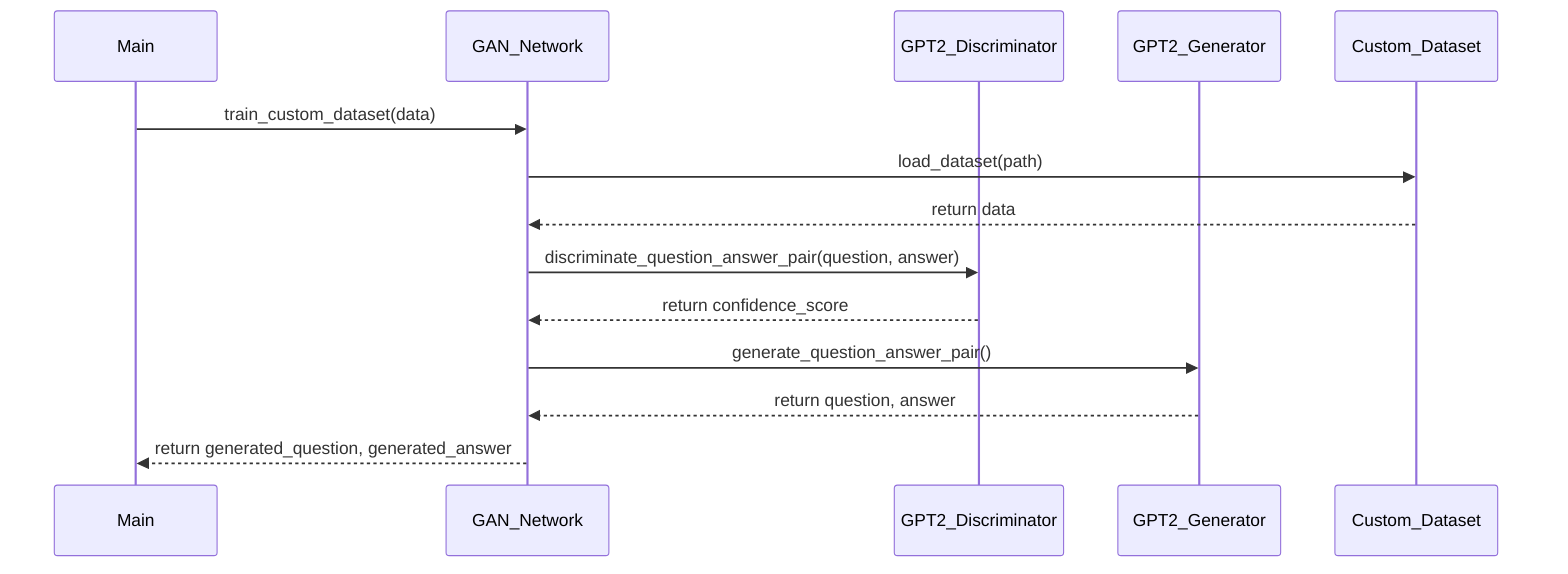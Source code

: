 sequenceDiagram
    participant M as Main
    participant G as GAN_Network
    participant D as GPT2_Discriminator
    participant GPT as GPT2_Generator
    participant CD as Custom_Dataset
    M->>G: train_custom_dataset(data)
    G->>CD: load_dataset(path)
    CD-->>G: return data
    G->>D: discriminate_question_answer_pair(question, answer)
    D-->>G: return confidence_score
    G->>GPT: generate_question_answer_pair()
    GPT-->>G: return question, answer
    G-->>M: return generated_question, generated_answer